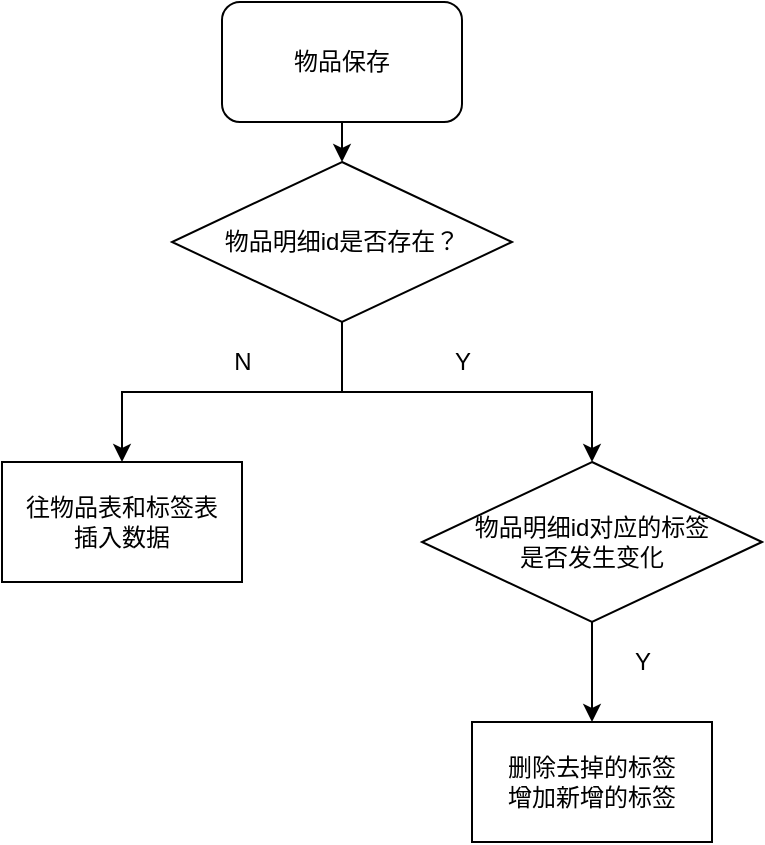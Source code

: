 <mxfile version="18.0.6" type="device"><diagram id="LxaIcOt_cOgSZb6tOub3" name="第 1 页"><mxGraphModel dx="946" dy="602" grid="1" gridSize="10" guides="1" tooltips="1" connect="1" arrows="1" fold="1" page="1" pageScale="1" pageWidth="827" pageHeight="1169" math="0" shadow="0"><root><mxCell id="0"/><mxCell id="1" parent="0"/><mxCell id="zLORVnbk2h3hUTuke7od-4" style="edgeStyle=orthogonalEdgeStyle;rounded=0;orthogonalLoop=1;jettySize=auto;html=1;exitX=0.5;exitY=1;exitDx=0;exitDy=0;" edge="1" parent="1" source="riOR2E0zB7jc4yz3eXsE-1"><mxGeometry relative="1" as="geometry"><mxPoint x="230" y="210" as="targetPoint"/></mxGeometry></mxCell><mxCell id="riOR2E0zB7jc4yz3eXsE-1" value="物品保存" style="rounded=1;whiteSpace=wrap;html=1;" parent="1" vertex="1"><mxGeometry x="170" y="130" width="120" height="60" as="geometry"/></mxCell><mxCell id="zLORVnbk2h3hUTuke7od-2" value="往物品表和标签表&lt;br&gt;插入数据" style="rounded=0;whiteSpace=wrap;html=1;" vertex="1" parent="1"><mxGeometry x="60" y="360" width="120" height="60" as="geometry"/></mxCell><mxCell id="zLORVnbk2h3hUTuke7od-7" style="edgeStyle=orthogonalEdgeStyle;rounded=0;orthogonalLoop=1;jettySize=auto;html=1;exitX=0.5;exitY=1;exitDx=0;exitDy=0;" edge="1" parent="1" source="zLORVnbk2h3hUTuke7od-5" target="zLORVnbk2h3hUTuke7od-2"><mxGeometry relative="1" as="geometry"/></mxCell><mxCell id="zLORVnbk2h3hUTuke7od-10" style="edgeStyle=orthogonalEdgeStyle;rounded=0;orthogonalLoop=1;jettySize=auto;html=1;exitX=0.5;exitY=1;exitDx=0;exitDy=0;entryX=0.5;entryY=0;entryDx=0;entryDy=0;" edge="1" parent="1" source="zLORVnbk2h3hUTuke7od-5" target="zLORVnbk2h3hUTuke7od-9"><mxGeometry relative="1" as="geometry"/></mxCell><mxCell id="zLORVnbk2h3hUTuke7od-5" value="物品明细id是否存在？" style="rhombus;whiteSpace=wrap;html=1;" vertex="1" parent="1"><mxGeometry x="145" y="210" width="170" height="80" as="geometry"/></mxCell><mxCell id="zLORVnbk2h3hUTuke7od-12" style="edgeStyle=orthogonalEdgeStyle;rounded=0;orthogonalLoop=1;jettySize=auto;html=1;exitX=0.5;exitY=1;exitDx=0;exitDy=0;" edge="1" parent="1" source="zLORVnbk2h3hUTuke7od-9" target="zLORVnbk2h3hUTuke7od-11"><mxGeometry relative="1" as="geometry"/></mxCell><mxCell id="zLORVnbk2h3hUTuke7od-9" value="物品明细id对应的标签&lt;br&gt;是否发生变化" style="rhombus;whiteSpace=wrap;html=1;" vertex="1" parent="1"><mxGeometry x="270" y="360" width="170" height="80" as="geometry"/></mxCell><mxCell id="zLORVnbk2h3hUTuke7od-11" value="删除去掉的标签&lt;br&gt;增加新增的标签" style="rounded=0;whiteSpace=wrap;html=1;" vertex="1" parent="1"><mxGeometry x="295" y="490" width="120" height="60" as="geometry"/></mxCell><mxCell id="zLORVnbk2h3hUTuke7od-13" value="N" style="text;html=1;align=center;verticalAlign=middle;resizable=0;points=[];autosize=1;strokeColor=none;fillColor=none;" vertex="1" parent="1"><mxGeometry x="170" y="300" width="20" height="20" as="geometry"/></mxCell><mxCell id="zLORVnbk2h3hUTuke7od-14" value="Y" style="text;html=1;align=center;verticalAlign=middle;resizable=0;points=[];autosize=1;strokeColor=none;fillColor=none;" vertex="1" parent="1"><mxGeometry x="280" y="300" width="20" height="20" as="geometry"/></mxCell><mxCell id="zLORVnbk2h3hUTuke7od-15" value="Y" style="text;html=1;align=center;verticalAlign=middle;resizable=0;points=[];autosize=1;strokeColor=none;fillColor=none;" vertex="1" parent="1"><mxGeometry x="370" y="450" width="20" height="20" as="geometry"/></mxCell></root></mxGraphModel></diagram></mxfile>